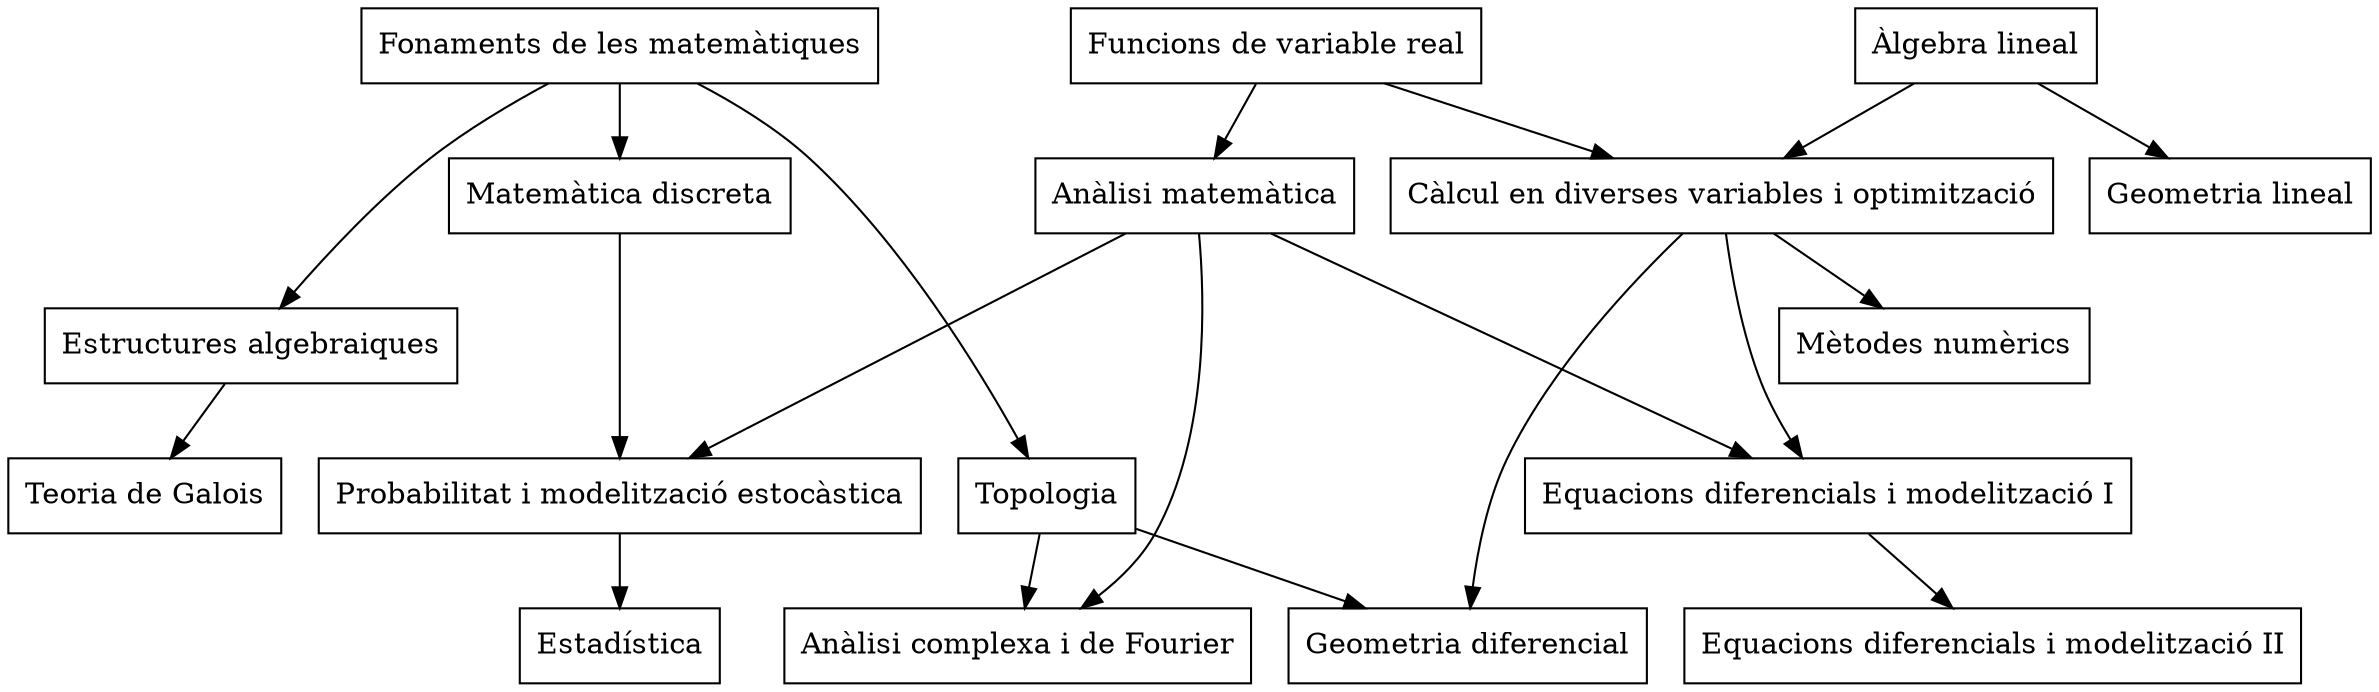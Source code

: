 digraph G {
    node [shape=box]
    {rank = same; "Fonaments de les matemàtiques"; "Funcions de variable real"; "Àlgebra lineal";}
    {rank = same; "Anàlisi matemàtica"; "Matemàtica discreta"; "Càlcul en diverses variables i optimització"; "Geometria lineal";}
    //{rank = sink; "Anàlisi matemàtica"; "Estructures algebraiques";}
    {rank = same; "Mètodes numèrics"; "Estructures algebraiques";}
    {rank = same; "Topologia"; "Equacions diferencials i modelització I"; "Probabilitat i modelització estocàstica"; "Teoria de Galois";}
    {rank = sink; "Equacions diferencials i modelització II"; "Estadística"; "Anàlisi complexa i de Fourier"; "Geometria diferencial";}
    "Fonaments de les matemàtiques" -> "Topologia" -> "Geometria diferencial";
    "Fonaments de les matemàtiques" -> "Estructures algebraiques" -> "Teoria de Galois";
    "Fonaments de les matemàtiques" -> "Matemàtica discreta";
    "Funcions de variable real" -> "Càlcul en diverses variables i optimització" -> "Equacions diferencials i modelització I" -> "Equacions diferencials i modelització II";
    "Funcions de variable real" -> "Anàlisi matemàtica" -> "Equacions diferencials i modelització I";
    //"Funcions de variable real" -> "Mètodes numèrics";
    "Càlcul en diverses variables i optimització" -> "Geometria diferencial";
    "Àlgebra lineal" -> "Geometria lineal";
    "Càlcul en diverses variables i optimització" -> "Mètodes numèrics";
    "Àlgebra lineal" -> "Càlcul en diverses variables i optimització";
    "Matemàtica discreta" -> "Probabilitat i modelització estocàstica" -> "Estadística";
    "Anàlisi matemàtica" -> "Anàlisi complexa i de Fourier";
    //"Equacions diferencials i modelització I" -> "Anàlisi complexa i de Fourier";
    "Anàlisi matemàtica" -> "Probabilitat i modelització estocàstica";
    "Topologia" -> "Anàlisi complexa i de Fourier";
    //"Equacions diferencials i modelització I" -> "Geometria diferencial" [style=dashed];
    //"Estructures algebraiques" -> "Topologia" [style=dashed];
    //"Geometria diferencial" -> "Equacions diferencials i modelització II";
}
